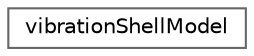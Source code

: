 digraph "Graphical Class Hierarchy"
{
 // LATEX_PDF_SIZE
  bgcolor="transparent";
  edge [fontname=Helvetica,fontsize=10,labelfontname=Helvetica,labelfontsize=10];
  node [fontname=Helvetica,fontsize=10,shape=box,height=0.2,width=0.4];
  rankdir="LR";
  Node0 [id="Node000000",label="vibrationShellModel",height=0.2,width=0.4,color="grey40", fillcolor="white", style="filled",URL="$classFoam_1_1regionModels_1_1thermalShellModels_1_1vibrationShellModel.html",tooltip="Intermediate class for vibration-shell finite-area models."];
}
